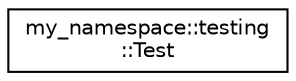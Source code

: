 digraph "Иерархия классов. Графический вид."
{
 // LATEX_PDF_SIZE
  edge [fontname="Helvetica",fontsize="10",labelfontname="Helvetica",labelfontsize="10"];
  node [fontname="Helvetica",fontsize="10",shape=record];
  rankdir="LR";
  Node0 [label="my_namespace::testing\l::Test",height=0.2,width=0.4,color="black", fillcolor="white", style="filled",URL="$classmy__namespace_1_1testing_1_1Test.html",tooltip=" "];
}
